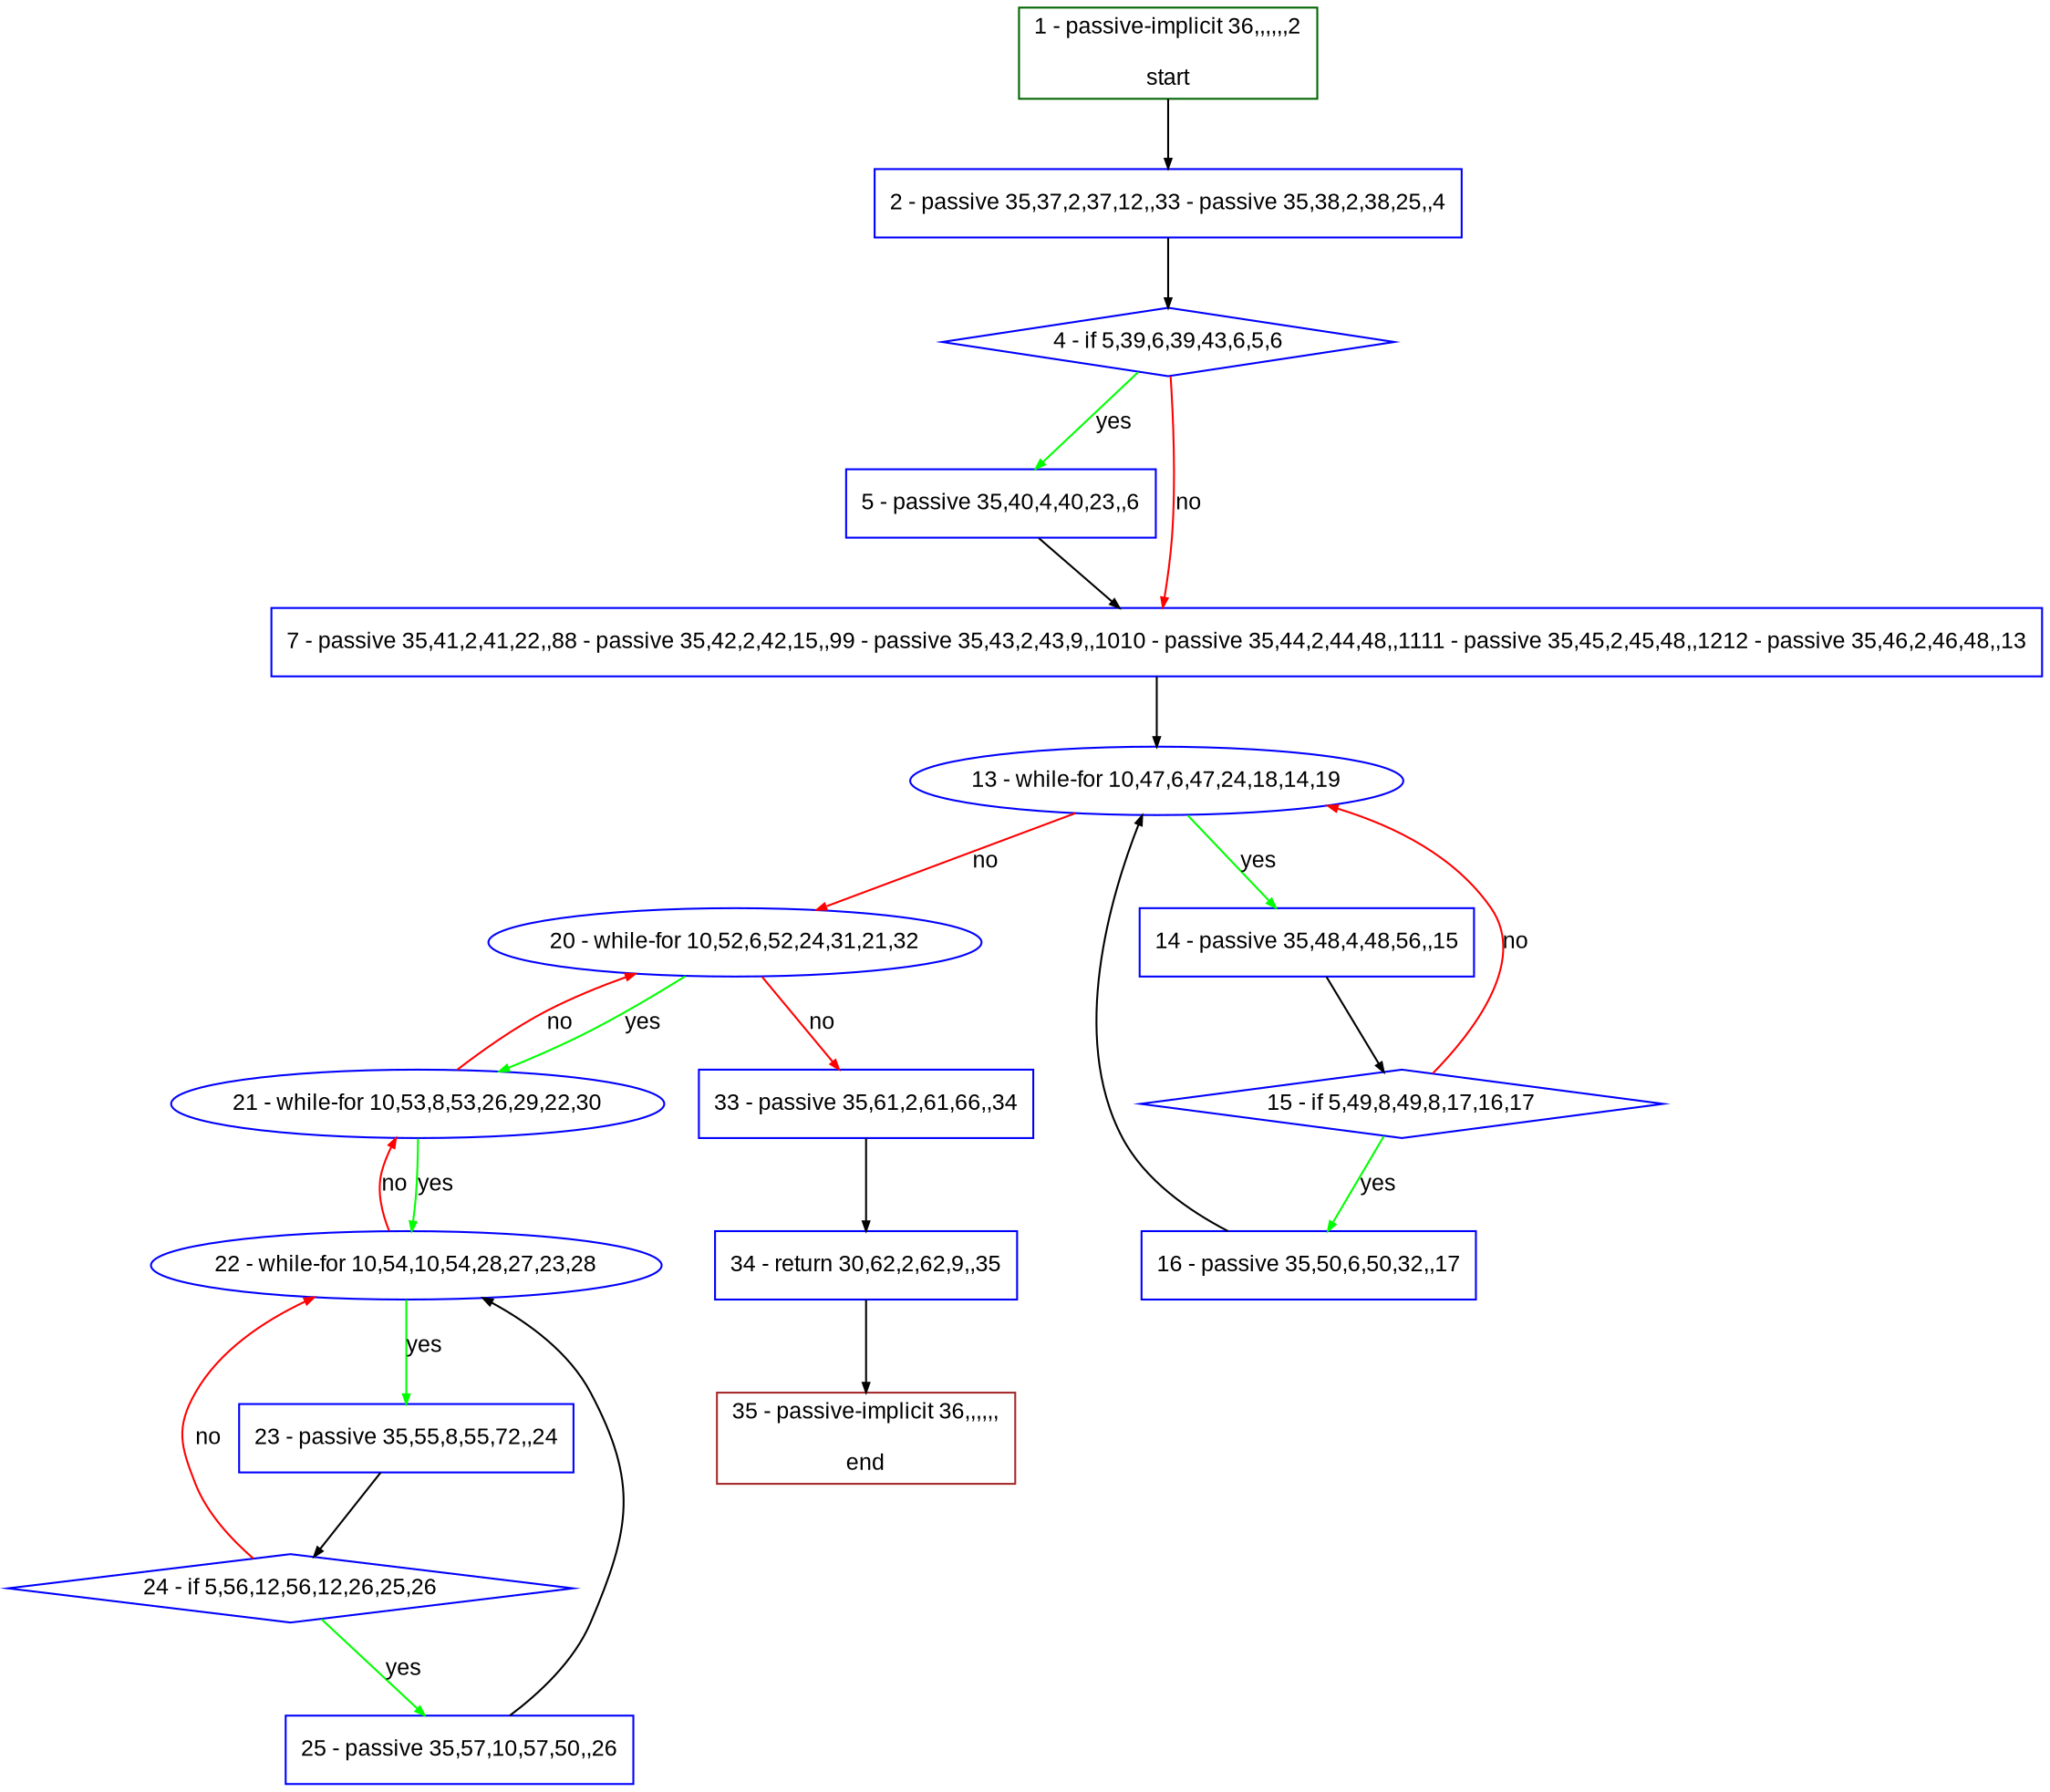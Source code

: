 digraph "" {
  graph [pack="true", label="", fontsize="12", packmode="clust", fontname="Arial", fillcolor="#FFFFCC", bgcolor="white", style="rounded,filled", compound="true"];
  node [node_initialized="no", label="", color="grey", fontsize="12", fillcolor="white", fontname="Arial", style="filled", shape="rectangle", compound="true", fixedsize="false"];
  edge [fontcolor="black", arrowhead="normal", arrowtail="none", arrowsize="0.5", ltail="", label="", color="black", fontsize="12", lhead="", fontname="Arial", dir="forward", compound="true"];
  __N1 [label="2 - passive 35,37,2,37,12,,33 - passive 35,38,2,38,25,,4", color="#0000ff", fillcolor="#ffffff", style="filled", shape="box"];
  __N2 [label="1 - passive-implicit 36,,,,,,2\n\nstart", color="#006400", fillcolor="#ffffff", style="filled", shape="box"];
  __N3 [label="4 - if 5,39,6,39,43,6,5,6", color="#0000ff", fillcolor="#ffffff", style="filled", shape="diamond"];
  __N4 [label="5 - passive 35,40,4,40,23,,6", color="#0000ff", fillcolor="#ffffff", style="filled", shape="box"];
  __N5 [label="7 - passive 35,41,2,41,22,,88 - passive 35,42,2,42,15,,99 - passive 35,43,2,43,9,,1010 - passive 35,44,2,44,48,,1111 - passive 35,45,2,45,48,,1212 - passive 35,46,2,46,48,,13", color="#0000ff", fillcolor="#ffffff", style="filled", shape="box"];
  __N6 [label="13 - while-for 10,47,6,47,24,18,14,19", color="#0000ff", fillcolor="#ffffff", style="filled", shape="oval"];
  __N7 [label="14 - passive 35,48,4,48,56,,15", color="#0000ff", fillcolor="#ffffff", style="filled", shape="box"];
  __N8 [label="20 - while-for 10,52,6,52,24,31,21,32", color="#0000ff", fillcolor="#ffffff", style="filled", shape="oval"];
  __N9 [label="15 - if 5,49,8,49,8,17,16,17", color="#0000ff", fillcolor="#ffffff", style="filled", shape="diamond"];
  __N10 [label="16 - passive 35,50,6,50,32,,17", color="#0000ff", fillcolor="#ffffff", style="filled", shape="box"];
  __N11 [label="21 - while-for 10,53,8,53,26,29,22,30", color="#0000ff", fillcolor="#ffffff", style="filled", shape="oval"];
  __N12 [label="33 - passive 35,61,2,61,66,,34", color="#0000ff", fillcolor="#ffffff", style="filled", shape="box"];
  __N13 [label="22 - while-for 10,54,10,54,28,27,23,28", color="#0000ff", fillcolor="#ffffff", style="filled", shape="oval"];
  __N14 [label="23 - passive 35,55,8,55,72,,24", color="#0000ff", fillcolor="#ffffff", style="filled", shape="box"];
  __N15 [label="24 - if 5,56,12,56,12,26,25,26", color="#0000ff", fillcolor="#ffffff", style="filled", shape="diamond"];
  __N16 [label="25 - passive 35,57,10,57,50,,26", color="#0000ff", fillcolor="#ffffff", style="filled", shape="box"];
  __N17 [label="34 - return 30,62,2,62,9,,35", color="#0000ff", fillcolor="#ffffff", style="filled", shape="box"];
  __N18 [label="35 - passive-implicit 36,,,,,,\n\nend", color="#a52a2a", fillcolor="#ffffff", style="filled", shape="box"];
  __N2 -> __N1 [arrowhead="normal", arrowtail="none", color="#000000", label="", dir="forward"];
  __N1 -> __N3 [arrowhead="normal", arrowtail="none", color="#000000", label="", dir="forward"];
  __N3 -> __N4 [arrowhead="normal", arrowtail="none", color="#00ff00", label="yes", dir="forward"];
  __N3 -> __N5 [arrowhead="normal", arrowtail="none", color="#ff0000", label="no", dir="forward"];
  __N4 -> __N5 [arrowhead="normal", arrowtail="none", color="#000000", label="", dir="forward"];
  __N5 -> __N6 [arrowhead="normal", arrowtail="none", color="#000000", label="", dir="forward"];
  __N6 -> __N7 [arrowhead="normal", arrowtail="none", color="#00ff00", label="yes", dir="forward"];
  __N6 -> __N8 [arrowhead="normal", arrowtail="none", color="#ff0000", label="no", dir="forward"];
  __N7 -> __N9 [arrowhead="normal", arrowtail="none", color="#000000", label="", dir="forward"];
  __N9 -> __N6 [arrowhead="normal", arrowtail="none", color="#ff0000", label="no", dir="forward"];
  __N9 -> __N10 [arrowhead="normal", arrowtail="none", color="#00ff00", label="yes", dir="forward"];
  __N10 -> __N6 [arrowhead="normal", arrowtail="none", color="#000000", label="", dir="forward"];
  __N8 -> __N11 [arrowhead="normal", arrowtail="none", color="#00ff00", label="yes", dir="forward"];
  __N11 -> __N8 [arrowhead="normal", arrowtail="none", color="#ff0000", label="no", dir="forward"];
  __N8 -> __N12 [arrowhead="normal", arrowtail="none", color="#ff0000", label="no", dir="forward"];
  __N11 -> __N13 [arrowhead="normal", arrowtail="none", color="#00ff00", label="yes", dir="forward"];
  __N13 -> __N11 [arrowhead="normal", arrowtail="none", color="#ff0000", label="no", dir="forward"];
  __N13 -> __N14 [arrowhead="normal", arrowtail="none", color="#00ff00", label="yes", dir="forward"];
  __N14 -> __N15 [arrowhead="normal", arrowtail="none", color="#000000", label="", dir="forward"];
  __N15 -> __N13 [arrowhead="normal", arrowtail="none", color="#ff0000", label="no", dir="forward"];
  __N15 -> __N16 [arrowhead="normal", arrowtail="none", color="#00ff00", label="yes", dir="forward"];
  __N16 -> __N13 [arrowhead="normal", arrowtail="none", color="#000000", label="", dir="forward"];
  __N12 -> __N17 [arrowhead="normal", arrowtail="none", color="#000000", label="", dir="forward"];
  __N17 -> __N18 [arrowhead="normal", arrowtail="none", color="#000000", label="", dir="forward"];
}

